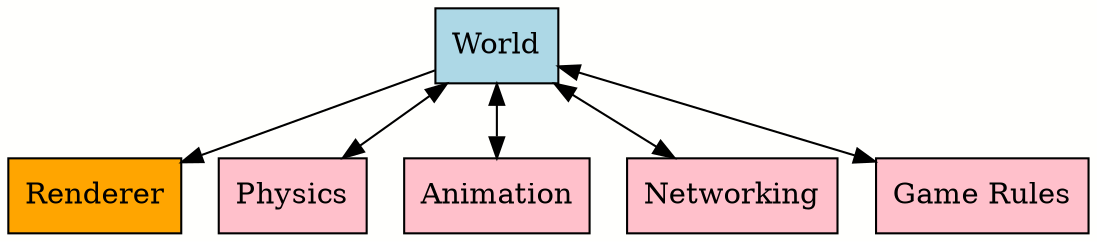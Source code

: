 digraph props {
    bgcolor="#fffffd";
	node [shape=box];
	concentrate=true;
    
    world [style=filled, fillcolor=lightblue, label = "World"];

	renderer [style=filled, fillcolor=orange, label = "Renderer"];
	physics [style=filled, fillcolor=pink, label = "Physics"];
	animation [style=filled, fillcolor=pink, label = "Animation"];
	networking [style=filled, fillcolor=pink, label = "Networking"];

	gameplay [style=filled, fillcolor=pink, label = "Game Rules"];

    world -> renderer
	world -> physics
	physics -> world
	world -> networking
	networking -> world
	world -> animation
	animation -> world
	world -> gameplay
	gameplay -> world
}